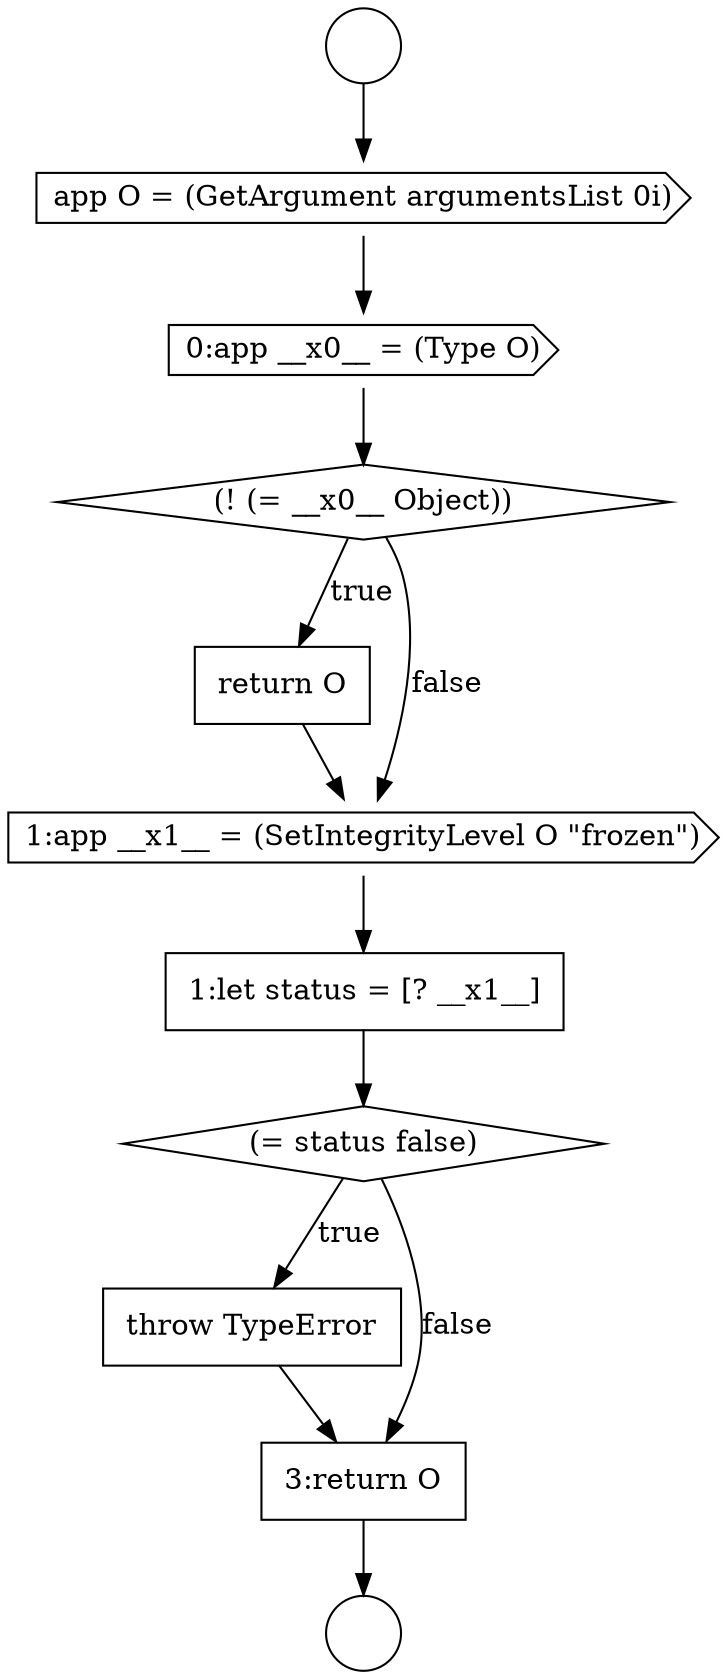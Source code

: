 digraph {
  node10638 [shape=none, margin=0, label=<<font color="black">
    <table border="0" cellborder="1" cellspacing="0" cellpadding="10">
      <tr><td align="left">throw TypeError</td></tr>
    </table>
  </font>> color="black" fillcolor="white" style=filled]
  node10633 [shape=diamond, label=<<font color="black">(! (= __x0__ Object))</font>> color="black" fillcolor="white" style=filled]
  node10630 [shape=circle label=" " color="black" fillcolor="white" style=filled]
  node10639 [shape=none, margin=0, label=<<font color="black">
    <table border="0" cellborder="1" cellspacing="0" cellpadding="10">
      <tr><td align="left">3:return O</td></tr>
    </table>
  </font>> color="black" fillcolor="white" style=filled]
  node10634 [shape=none, margin=0, label=<<font color="black">
    <table border="0" cellborder="1" cellspacing="0" cellpadding="10">
      <tr><td align="left">return O</td></tr>
    </table>
  </font>> color="black" fillcolor="white" style=filled]
  node10629 [shape=circle label=" " color="black" fillcolor="white" style=filled]
  node10635 [shape=cds, label=<<font color="black">1:app __x1__ = (SetIntegrityLevel O &quot;frozen&quot;)</font>> color="black" fillcolor="white" style=filled]
  node10632 [shape=cds, label=<<font color="black">0:app __x0__ = (Type O)</font>> color="black" fillcolor="white" style=filled]
  node10636 [shape=none, margin=0, label=<<font color="black">
    <table border="0" cellborder="1" cellspacing="0" cellpadding="10">
      <tr><td align="left">1:let status = [? __x1__]</td></tr>
    </table>
  </font>> color="black" fillcolor="white" style=filled]
  node10637 [shape=diamond, label=<<font color="black">(= status false)</font>> color="black" fillcolor="white" style=filled]
  node10631 [shape=cds, label=<<font color="black">app O = (GetArgument argumentsList 0i)</font>> color="black" fillcolor="white" style=filled]
  node10634 -> node10635 [ color="black"]
  node10629 -> node10631 [ color="black"]
  node10637 -> node10638 [label=<<font color="black">true</font>> color="black"]
  node10637 -> node10639 [label=<<font color="black">false</font>> color="black"]
  node10635 -> node10636 [ color="black"]
  node10638 -> node10639 [ color="black"]
  node10631 -> node10632 [ color="black"]
  node10633 -> node10634 [label=<<font color="black">true</font>> color="black"]
  node10633 -> node10635 [label=<<font color="black">false</font>> color="black"]
  node10639 -> node10630 [ color="black"]
  node10632 -> node10633 [ color="black"]
  node10636 -> node10637 [ color="black"]
}
